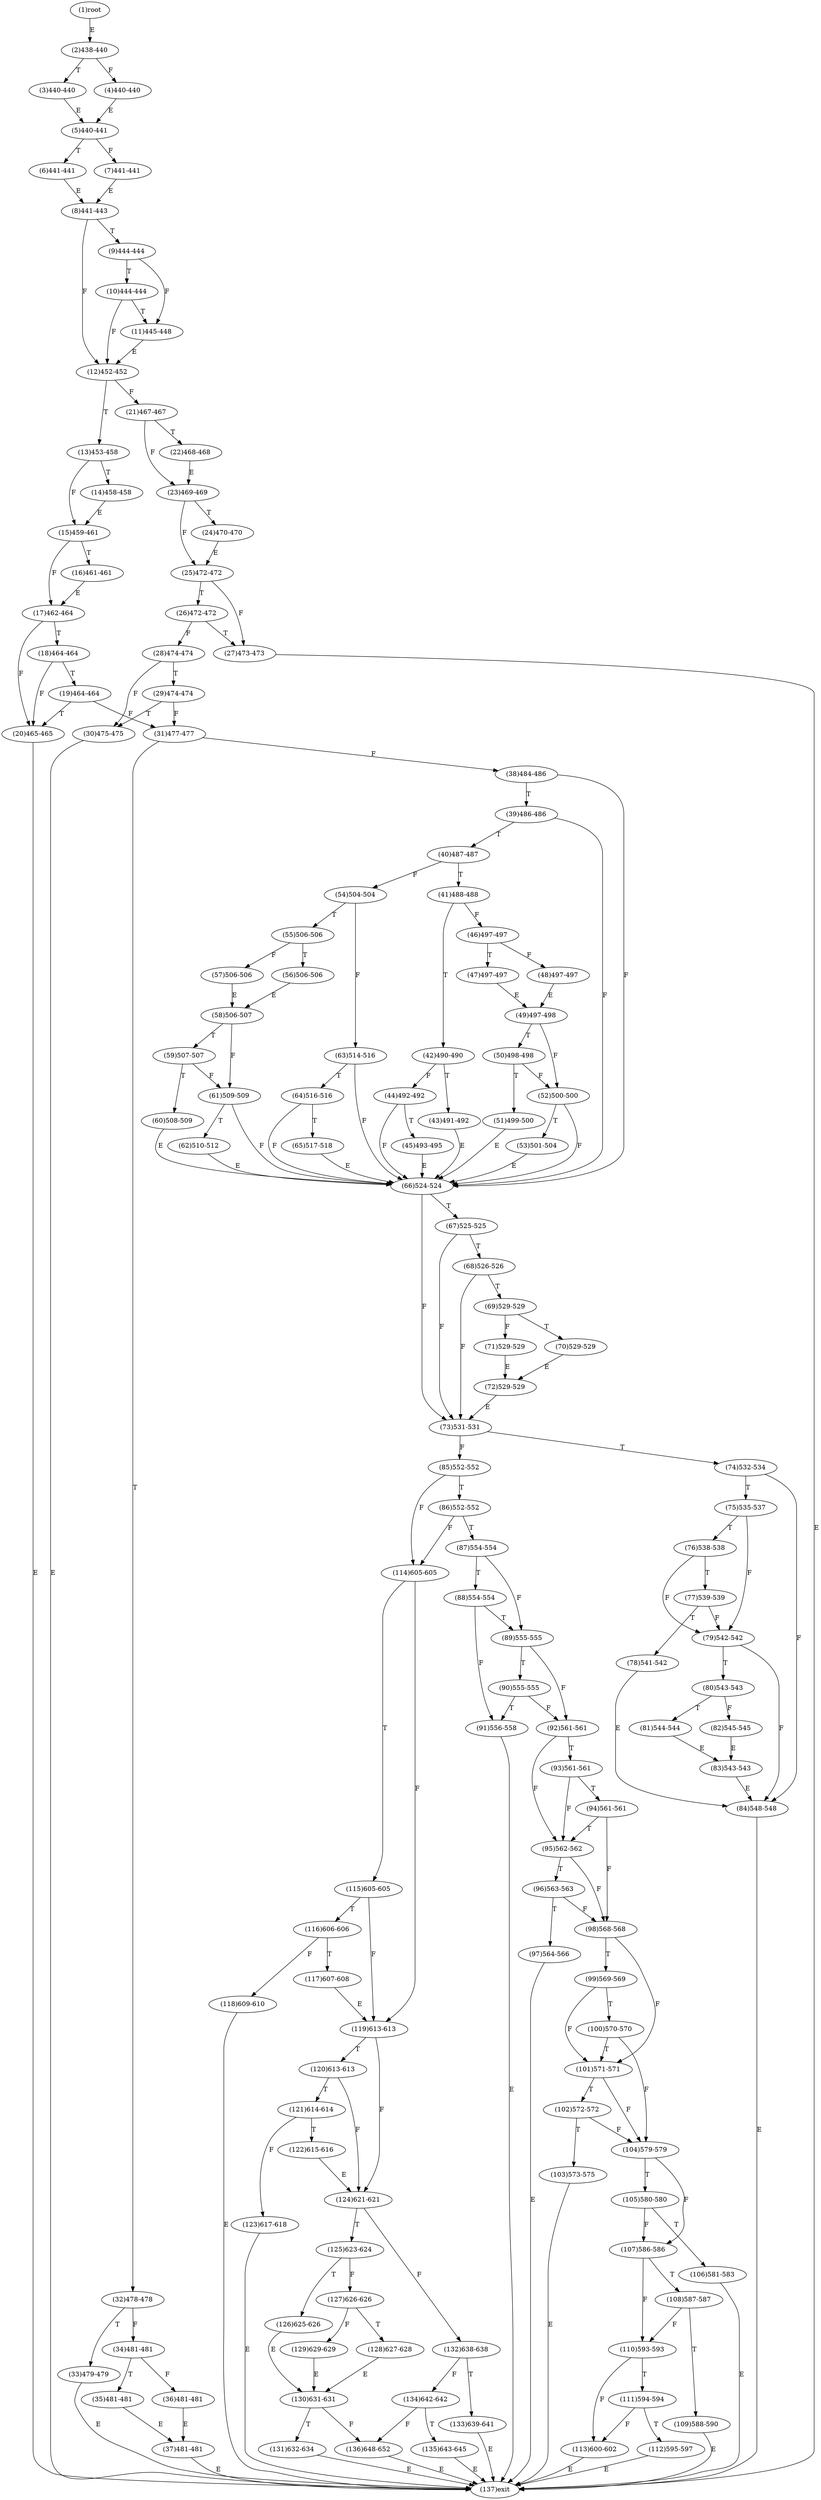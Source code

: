 digraph "" { 
1[ label="(1)root"];
2[ label="(2)438-440"];
3[ label="(3)440-440"];
4[ label="(4)440-440"];
5[ label="(5)440-441"];
6[ label="(6)441-441"];
7[ label="(7)441-441"];
8[ label="(8)441-443"];
9[ label="(9)444-444"];
10[ label="(10)444-444"];
11[ label="(11)445-448"];
12[ label="(12)452-452"];
13[ label="(13)453-458"];
14[ label="(14)458-458"];
15[ label="(15)459-461"];
17[ label="(17)462-464"];
16[ label="(16)461-461"];
19[ label="(19)464-464"];
18[ label="(18)464-464"];
21[ label="(21)467-467"];
20[ label="(20)465-465"];
23[ label="(23)469-469"];
22[ label="(22)468-468"];
25[ label="(25)472-472"];
24[ label="(24)470-470"];
27[ label="(27)473-473"];
26[ label="(26)472-472"];
29[ label="(29)474-474"];
28[ label="(28)474-474"];
31[ label="(31)477-477"];
30[ label="(30)475-475"];
34[ label="(34)481-481"];
35[ label="(35)481-481"];
32[ label="(32)478-478"];
33[ label="(33)479-479"];
38[ label="(38)484-486"];
39[ label="(39)486-486"];
36[ label="(36)481-481"];
37[ label="(37)481-481"];
42[ label="(42)490-490"];
43[ label="(43)491-492"];
40[ label="(40)487-487"];
41[ label="(41)488-488"];
46[ label="(46)497-497"];
47[ label="(47)497-497"];
44[ label="(44)492-492"];
45[ label="(45)493-495"];
51[ label="(51)499-500"];
50[ label="(50)498-498"];
49[ label="(49)497-498"];
48[ label="(48)497-497"];
55[ label="(55)506-506"];
54[ label="(54)504-504"];
53[ label="(53)501-504"];
52[ label="(52)500-500"];
59[ label="(59)507-507"];
58[ label="(58)506-507"];
57[ label="(57)506-506"];
56[ label="(56)506-506"];
63[ label="(63)514-516"];
62[ label="(62)510-512"];
61[ label="(61)509-509"];
60[ label="(60)508-509"];
68[ label="(68)526-526"];
69[ label="(69)529-529"];
70[ label="(70)529-529"];
71[ label="(71)529-529"];
64[ label="(64)516-516"];
65[ label="(65)517-518"];
66[ label="(66)524-524"];
67[ label="(67)525-525"];
76[ label="(76)538-538"];
77[ label="(77)539-539"];
78[ label="(78)541-542"];
79[ label="(79)542-542"];
72[ label="(72)529-529"];
73[ label="(73)531-531"];
74[ label="(74)532-534"];
75[ label="(75)535-537"];
85[ label="(85)552-552"];
84[ label="(84)548-548"];
87[ label="(87)554-554"];
86[ label="(86)552-552"];
81[ label="(81)544-544"];
80[ label="(80)543-543"];
83[ label="(83)543-543"];
82[ label="(82)545-545"];
93[ label="(93)561-561"];
92[ label="(92)561-561"];
95[ label="(95)562-562"];
94[ label="(94)561-561"];
89[ label="(89)555-555"];
88[ label="(88)554-554"];
91[ label="(91)556-558"];
90[ label="(90)555-555"];
102[ label="(102)572-572"];
103[ label="(103)573-575"];
100[ label="(100)570-570"];
101[ label="(101)571-571"];
98[ label="(98)568-568"];
99[ label="(99)569-569"];
96[ label="(96)563-563"];
97[ label="(97)564-566"];
110[ label="(110)593-593"];
111[ label="(111)594-594"];
108[ label="(108)587-587"];
109[ label="(109)588-590"];
106[ label="(106)581-583"];
107[ label="(107)586-586"];
104[ label="(104)579-579"];
105[ label="(105)580-580"];
119[ label="(119)613-613"];
118[ label="(118)609-610"];
117[ label="(117)607-608"];
116[ label="(116)606-606"];
115[ label="(115)605-605"];
114[ label="(114)605-605"];
113[ label="(113)600-602"];
112[ label="(112)595-597"];
127[ label="(127)626-626"];
126[ label="(126)625-626"];
125[ label="(125)623-624"];
124[ label="(124)621-621"];
123[ label="(123)617-618"];
122[ label="(122)615-616"];
121[ label="(121)614-614"];
120[ label="(120)613-613"];
137[ label="(137)exit"];
136[ label="(136)648-652"];
129[ label="(129)629-629"];
128[ label="(128)627-628"];
131[ label="(131)632-634"];
130[ label="(130)631-631"];
133[ label="(133)639-641"];
132[ label="(132)638-638"];
135[ label="(135)643-645"];
134[ label="(134)642-642"];
1->2[ label="E"];
2->4[ label="F"];
2->3[ label="T"];
3->5[ label="E"];
4->5[ label="E"];
5->7[ label="F"];
5->6[ label="T"];
6->8[ label="E"];
7->8[ label="E"];
8->12[ label="F"];
8->9[ label="T"];
9->11[ label="F"];
9->10[ label="T"];
10->12[ label="F"];
10->11[ label="T"];
11->12[ label="E"];
12->21[ label="F"];
12->13[ label="T"];
13->15[ label="F"];
13->14[ label="T"];
14->15[ label="E"];
15->17[ label="F"];
15->16[ label="T"];
16->17[ label="E"];
17->20[ label="F"];
17->18[ label="T"];
18->20[ label="F"];
18->19[ label="T"];
19->31[ label="F"];
19->20[ label="T"];
20->137[ label="E"];
21->23[ label="F"];
21->22[ label="T"];
22->23[ label="E"];
23->25[ label="F"];
23->24[ label="T"];
24->25[ label="E"];
25->27[ label="F"];
25->26[ label="T"];
26->28[ label="F"];
26->27[ label="T"];
27->137[ label="E"];
28->30[ label="F"];
28->29[ label="T"];
29->31[ label="F"];
29->30[ label="T"];
30->137[ label="E"];
31->38[ label="F"];
31->32[ label="T"];
32->34[ label="F"];
32->33[ label="T"];
33->137[ label="E"];
34->36[ label="F"];
34->35[ label="T"];
35->37[ label="E"];
36->37[ label="E"];
37->137[ label="E"];
38->66[ label="F"];
38->39[ label="T"];
39->66[ label="F"];
39->40[ label="T"];
40->54[ label="F"];
40->41[ label="T"];
41->46[ label="F"];
41->42[ label="T"];
42->44[ label="F"];
42->43[ label="T"];
43->66[ label="E"];
44->66[ label="F"];
44->45[ label="T"];
45->66[ label="E"];
46->48[ label="F"];
46->47[ label="T"];
47->49[ label="E"];
48->49[ label="E"];
49->52[ label="F"];
49->50[ label="T"];
50->52[ label="F"];
50->51[ label="T"];
51->66[ label="E"];
52->66[ label="F"];
52->53[ label="T"];
53->66[ label="E"];
54->63[ label="F"];
54->55[ label="T"];
55->57[ label="F"];
55->56[ label="T"];
56->58[ label="E"];
57->58[ label="E"];
58->61[ label="F"];
58->59[ label="T"];
59->61[ label="F"];
59->60[ label="T"];
60->66[ label="E"];
61->66[ label="F"];
61->62[ label="T"];
62->66[ label="E"];
63->66[ label="F"];
63->64[ label="T"];
64->66[ label="F"];
64->65[ label="T"];
65->66[ label="E"];
66->73[ label="F"];
66->67[ label="T"];
67->73[ label="F"];
67->68[ label="T"];
68->73[ label="F"];
68->69[ label="T"];
69->71[ label="F"];
69->70[ label="T"];
70->72[ label="E"];
71->72[ label="E"];
72->73[ label="E"];
73->85[ label="F"];
73->74[ label="T"];
74->84[ label="F"];
74->75[ label="T"];
75->79[ label="F"];
75->76[ label="T"];
76->79[ label="F"];
76->77[ label="T"];
77->79[ label="F"];
77->78[ label="T"];
78->84[ label="E"];
79->84[ label="F"];
79->80[ label="T"];
80->82[ label="F"];
80->81[ label="T"];
81->83[ label="E"];
82->83[ label="E"];
83->84[ label="E"];
84->137[ label="E"];
85->114[ label="F"];
85->86[ label="T"];
86->114[ label="F"];
86->87[ label="T"];
87->89[ label="F"];
87->88[ label="T"];
88->91[ label="F"];
88->89[ label="T"];
89->92[ label="F"];
89->90[ label="T"];
90->92[ label="F"];
90->91[ label="T"];
91->137[ label="E"];
92->95[ label="F"];
92->93[ label="T"];
93->95[ label="F"];
93->94[ label="T"];
94->98[ label="F"];
94->95[ label="T"];
95->98[ label="F"];
95->96[ label="T"];
96->98[ label="F"];
96->97[ label="T"];
97->137[ label="E"];
98->101[ label="F"];
98->99[ label="T"];
99->101[ label="F"];
99->100[ label="T"];
100->104[ label="F"];
100->101[ label="T"];
101->104[ label="F"];
101->102[ label="T"];
102->104[ label="F"];
102->103[ label="T"];
103->137[ label="E"];
104->107[ label="F"];
104->105[ label="T"];
105->107[ label="F"];
105->106[ label="T"];
106->137[ label="E"];
107->110[ label="F"];
107->108[ label="T"];
108->110[ label="F"];
108->109[ label="T"];
109->137[ label="E"];
110->113[ label="F"];
110->111[ label="T"];
111->113[ label="F"];
111->112[ label="T"];
112->137[ label="E"];
113->137[ label="E"];
114->119[ label="F"];
114->115[ label="T"];
115->119[ label="F"];
115->116[ label="T"];
116->118[ label="F"];
116->117[ label="T"];
117->119[ label="E"];
118->137[ label="E"];
119->124[ label="F"];
119->120[ label="T"];
120->124[ label="F"];
120->121[ label="T"];
121->123[ label="F"];
121->122[ label="T"];
122->124[ label="E"];
123->137[ label="E"];
124->132[ label="F"];
124->125[ label="T"];
125->127[ label="F"];
125->126[ label="T"];
126->130[ label="E"];
127->129[ label="F"];
127->128[ label="T"];
128->130[ label="E"];
129->130[ label="E"];
130->136[ label="F"];
130->131[ label="T"];
131->137[ label="E"];
132->134[ label="F"];
132->133[ label="T"];
133->137[ label="E"];
134->136[ label="F"];
134->135[ label="T"];
135->137[ label="E"];
136->137[ label="E"];
}